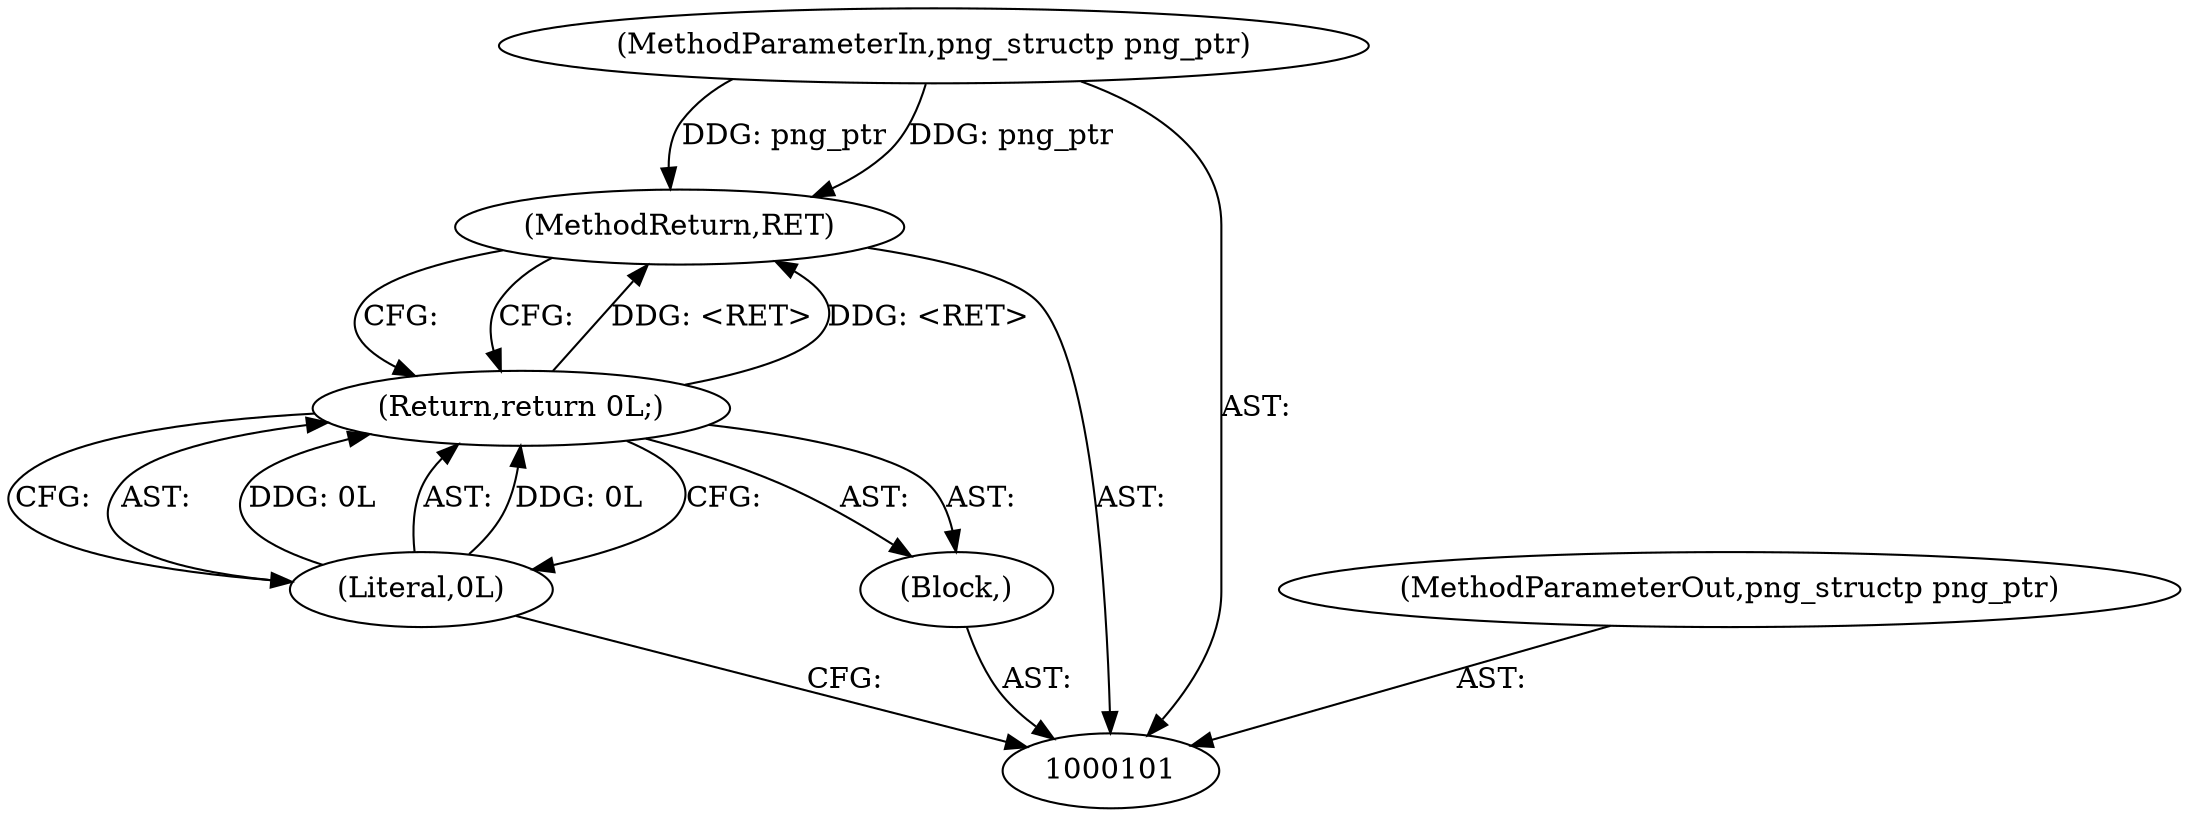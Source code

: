 digraph "0_Chrome_7f3d85b096f66870a15b37c2f40b219b2e292693_3" {
"1000106" [label="(MethodReturn,RET)"];
"1000102" [label="(MethodParameterIn,png_structp png_ptr)"];
"1000112" [label="(MethodParameterOut,png_structp png_ptr)"];
"1000103" [label="(Block,)"];
"1000105" [label="(Literal,0L)"];
"1000104" [label="(Return,return 0L;)"];
"1000106" -> "1000101"  [label="AST: "];
"1000106" -> "1000104"  [label="CFG: "];
"1000102" -> "1000106"  [label="DDG: png_ptr"];
"1000104" -> "1000106"  [label="DDG: <RET>"];
"1000102" -> "1000101"  [label="AST: "];
"1000102" -> "1000106"  [label="DDG: png_ptr"];
"1000112" -> "1000101"  [label="AST: "];
"1000103" -> "1000101"  [label="AST: "];
"1000104" -> "1000103"  [label="AST: "];
"1000105" -> "1000104"  [label="AST: "];
"1000105" -> "1000101"  [label="CFG: "];
"1000104" -> "1000105"  [label="CFG: "];
"1000105" -> "1000104"  [label="DDG: 0L"];
"1000104" -> "1000103"  [label="AST: "];
"1000104" -> "1000105"  [label="CFG: "];
"1000105" -> "1000104"  [label="AST: "];
"1000106" -> "1000104"  [label="CFG: "];
"1000104" -> "1000106"  [label="DDG: <RET>"];
"1000105" -> "1000104"  [label="DDG: 0L"];
}
